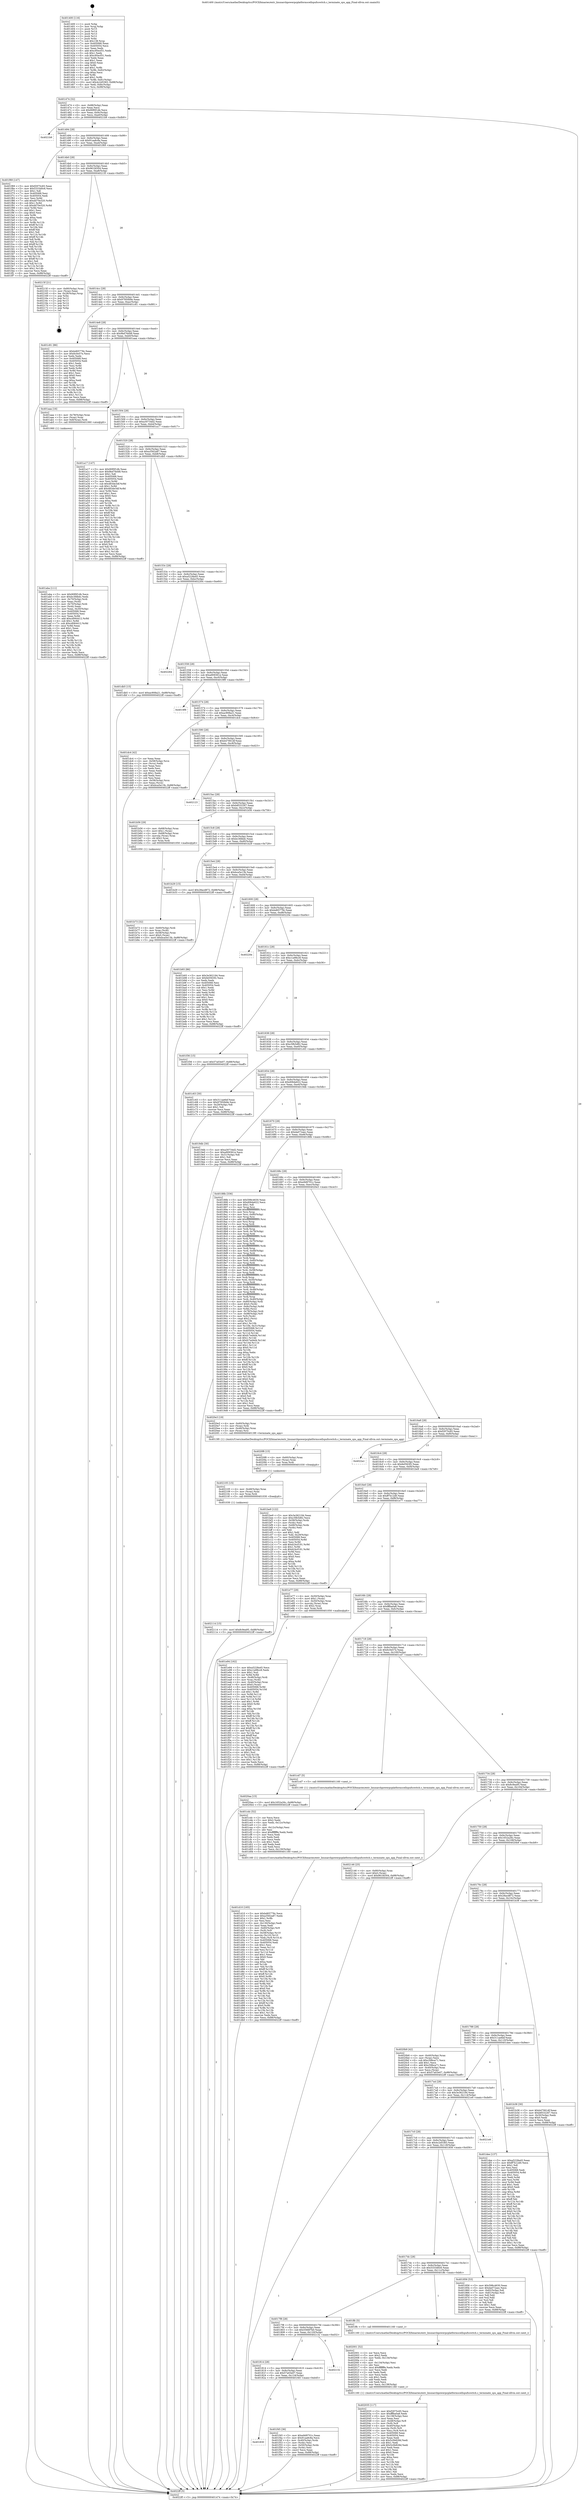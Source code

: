 digraph "0x401400" {
  label = "0x401400 (/mnt/c/Users/mathe/Desktop/tcc/POCII/binaries/extr_linuxarchpowerpcplatformscellspufsswitch.c_terminate_spu_app_Final-ollvm.out::main(0))"
  labelloc = "t"
  node[shape=record]

  Entry [label="",width=0.3,height=0.3,shape=circle,fillcolor=black,style=filled]
  "0x401474" [label="{
     0x401474 [32]\l
     | [instrs]\l
     &nbsp;&nbsp;0x401474 \<+6\>: mov -0x88(%rbp),%eax\l
     &nbsp;&nbsp;0x40147a \<+2\>: mov %eax,%ecx\l
     &nbsp;&nbsp;0x40147c \<+6\>: sub $0x90f0f1db,%ecx\l
     &nbsp;&nbsp;0x401482 \<+6\>: mov %eax,-0x9c(%rbp)\l
     &nbsp;&nbsp;0x401488 \<+6\>: mov %ecx,-0xa0(%rbp)\l
     &nbsp;&nbsp;0x40148e \<+6\>: je 00000000004021b9 \<main+0xdb9\>\l
  }"]
  "0x4021b9" [label="{
     0x4021b9\l
  }", style=dashed]
  "0x401494" [label="{
     0x401494 [28]\l
     | [instrs]\l
     &nbsp;&nbsp;0x401494 \<+5\>: jmp 0000000000401499 \<main+0x99\>\l
     &nbsp;&nbsp;0x401499 \<+6\>: mov -0x9c(%rbp),%eax\l
     &nbsp;&nbsp;0x40149f \<+5\>: sub $0x91aa8c8a,%eax\l
     &nbsp;&nbsp;0x4014a4 \<+6\>: mov %eax,-0xa4(%rbp)\l
     &nbsp;&nbsp;0x4014aa \<+6\>: je 0000000000401f69 \<main+0xb69\>\l
  }"]
  Exit [label="",width=0.3,height=0.3,shape=circle,fillcolor=black,style=filled,peripheries=2]
  "0x401f69" [label="{
     0x401f69 [147]\l
     | [instrs]\l
     &nbsp;&nbsp;0x401f69 \<+5\>: mov $0xf2975c65,%eax\l
     &nbsp;&nbsp;0x401f6e \<+5\>: mov $0x5333d0c6,%ecx\l
     &nbsp;&nbsp;0x401f73 \<+2\>: mov $0x1,%dl\l
     &nbsp;&nbsp;0x401f75 \<+7\>: mov 0x405068,%esi\l
     &nbsp;&nbsp;0x401f7c \<+7\>: mov 0x405054,%edi\l
     &nbsp;&nbsp;0x401f83 \<+3\>: mov %esi,%r8d\l
     &nbsp;&nbsp;0x401f86 \<+7\>: add $0xdd70e320,%r8d\l
     &nbsp;&nbsp;0x401f8d \<+4\>: sub $0x1,%r8d\l
     &nbsp;&nbsp;0x401f91 \<+7\>: sub $0xdd70e320,%r8d\l
     &nbsp;&nbsp;0x401f98 \<+4\>: imul %r8d,%esi\l
     &nbsp;&nbsp;0x401f9c \<+3\>: and $0x1,%esi\l
     &nbsp;&nbsp;0x401f9f \<+3\>: cmp $0x0,%esi\l
     &nbsp;&nbsp;0x401fa2 \<+4\>: sete %r9b\l
     &nbsp;&nbsp;0x401fa6 \<+3\>: cmp $0xa,%edi\l
     &nbsp;&nbsp;0x401fa9 \<+4\>: setl %r10b\l
     &nbsp;&nbsp;0x401fad \<+3\>: mov %r9b,%r11b\l
     &nbsp;&nbsp;0x401fb0 \<+4\>: xor $0xff,%r11b\l
     &nbsp;&nbsp;0x401fb4 \<+3\>: mov %r10b,%bl\l
     &nbsp;&nbsp;0x401fb7 \<+3\>: xor $0xff,%bl\l
     &nbsp;&nbsp;0x401fba \<+3\>: xor $0x1,%dl\l
     &nbsp;&nbsp;0x401fbd \<+3\>: mov %r11b,%r14b\l
     &nbsp;&nbsp;0x401fc0 \<+4\>: and $0xff,%r14b\l
     &nbsp;&nbsp;0x401fc4 \<+3\>: and %dl,%r9b\l
     &nbsp;&nbsp;0x401fc7 \<+3\>: mov %bl,%r15b\l
     &nbsp;&nbsp;0x401fca \<+4\>: and $0xff,%r15b\l
     &nbsp;&nbsp;0x401fce \<+3\>: and %dl,%r10b\l
     &nbsp;&nbsp;0x401fd1 \<+3\>: or %r9b,%r14b\l
     &nbsp;&nbsp;0x401fd4 \<+3\>: or %r10b,%r15b\l
     &nbsp;&nbsp;0x401fd7 \<+3\>: xor %r15b,%r14b\l
     &nbsp;&nbsp;0x401fda \<+3\>: or %bl,%r11b\l
     &nbsp;&nbsp;0x401fdd \<+4\>: xor $0xff,%r11b\l
     &nbsp;&nbsp;0x401fe1 \<+3\>: or $0x1,%dl\l
     &nbsp;&nbsp;0x401fe4 \<+3\>: and %dl,%r11b\l
     &nbsp;&nbsp;0x401fe7 \<+3\>: or %r11b,%r14b\l
     &nbsp;&nbsp;0x401fea \<+4\>: test $0x1,%r14b\l
     &nbsp;&nbsp;0x401fee \<+3\>: cmovne %ecx,%eax\l
     &nbsp;&nbsp;0x401ff1 \<+6\>: mov %eax,-0x88(%rbp)\l
     &nbsp;&nbsp;0x401ff7 \<+5\>: jmp 00000000004022ff \<main+0xeff\>\l
  }"]
  "0x4014b0" [label="{
     0x4014b0 [28]\l
     | [instrs]\l
     &nbsp;&nbsp;0x4014b0 \<+5\>: jmp 00000000004014b5 \<main+0xb5\>\l
     &nbsp;&nbsp;0x4014b5 \<+6\>: mov -0x9c(%rbp),%eax\l
     &nbsp;&nbsp;0x4014bb \<+5\>: sub $0x961fd304,%eax\l
     &nbsp;&nbsp;0x4014c0 \<+6\>: mov %eax,-0xa8(%rbp)\l
     &nbsp;&nbsp;0x4014c6 \<+6\>: je 000000000040215f \<main+0xd5f\>\l
  }"]
  "0x402114" [label="{
     0x402114 [15]\l
     | [instrs]\l
     &nbsp;&nbsp;0x402114 \<+10\>: movl $0x8c9ea95,-0x88(%rbp)\l
     &nbsp;&nbsp;0x40211e \<+5\>: jmp 00000000004022ff \<main+0xeff\>\l
  }"]
  "0x40215f" [label="{
     0x40215f [21]\l
     | [instrs]\l
     &nbsp;&nbsp;0x40215f \<+4\>: mov -0x80(%rbp),%rax\l
     &nbsp;&nbsp;0x402163 \<+2\>: mov (%rax),%eax\l
     &nbsp;&nbsp;0x402165 \<+4\>: lea -0x28(%rbp),%rsp\l
     &nbsp;&nbsp;0x402169 \<+1\>: pop %rbx\l
     &nbsp;&nbsp;0x40216a \<+2\>: pop %r12\l
     &nbsp;&nbsp;0x40216c \<+2\>: pop %r13\l
     &nbsp;&nbsp;0x40216e \<+2\>: pop %r14\l
     &nbsp;&nbsp;0x402170 \<+2\>: pop %r15\l
     &nbsp;&nbsp;0x402172 \<+1\>: pop %rbp\l
     &nbsp;&nbsp;0x402173 \<+1\>: ret\l
  }"]
  "0x4014cc" [label="{
     0x4014cc [28]\l
     | [instrs]\l
     &nbsp;&nbsp;0x4014cc \<+5\>: jmp 00000000004014d1 \<main+0xd1\>\l
     &nbsp;&nbsp;0x4014d1 \<+6\>: mov -0x9c(%rbp),%eax\l
     &nbsp;&nbsp;0x4014d7 \<+5\>: sub $0x97950b9e,%eax\l
     &nbsp;&nbsp;0x4014dc \<+6\>: mov %eax,-0xac(%rbp)\l
     &nbsp;&nbsp;0x4014e2 \<+6\>: je 0000000000401c81 \<main+0x881\>\l
  }"]
  "0x402105" [label="{
     0x402105 [15]\l
     | [instrs]\l
     &nbsp;&nbsp;0x402105 \<+4\>: mov -0x48(%rbp),%rax\l
     &nbsp;&nbsp;0x402109 \<+3\>: mov (%rax),%rax\l
     &nbsp;&nbsp;0x40210c \<+3\>: mov %rax,%rdi\l
     &nbsp;&nbsp;0x40210f \<+5\>: call 0000000000401030 \<free@plt\>\l
     | [calls]\l
     &nbsp;&nbsp;0x401030 \{1\} (unknown)\l
  }"]
  "0x401c81" [label="{
     0x401c81 [86]\l
     | [instrs]\l
     &nbsp;&nbsp;0x401c81 \<+5\>: mov $0xbd65778c,%eax\l
     &nbsp;&nbsp;0x401c86 \<+5\>: mov $0x6c0e57e,%ecx\l
     &nbsp;&nbsp;0x401c8b \<+2\>: xor %edx,%edx\l
     &nbsp;&nbsp;0x401c8d \<+7\>: mov 0x405068,%esi\l
     &nbsp;&nbsp;0x401c94 \<+7\>: mov 0x405054,%edi\l
     &nbsp;&nbsp;0x401c9b \<+3\>: sub $0x1,%edx\l
     &nbsp;&nbsp;0x401c9e \<+3\>: mov %esi,%r8d\l
     &nbsp;&nbsp;0x401ca1 \<+3\>: add %edx,%r8d\l
     &nbsp;&nbsp;0x401ca4 \<+4\>: imul %r8d,%esi\l
     &nbsp;&nbsp;0x401ca8 \<+3\>: and $0x1,%esi\l
     &nbsp;&nbsp;0x401cab \<+3\>: cmp $0x0,%esi\l
     &nbsp;&nbsp;0x401cae \<+4\>: sete %r9b\l
     &nbsp;&nbsp;0x401cb2 \<+3\>: cmp $0xa,%edi\l
     &nbsp;&nbsp;0x401cb5 \<+4\>: setl %r10b\l
     &nbsp;&nbsp;0x401cb9 \<+3\>: mov %r9b,%r11b\l
     &nbsp;&nbsp;0x401cbc \<+3\>: and %r10b,%r11b\l
     &nbsp;&nbsp;0x401cbf \<+3\>: xor %r10b,%r9b\l
     &nbsp;&nbsp;0x401cc2 \<+3\>: or %r9b,%r11b\l
     &nbsp;&nbsp;0x401cc5 \<+4\>: test $0x1,%r11b\l
     &nbsp;&nbsp;0x401cc9 \<+3\>: cmovne %ecx,%eax\l
     &nbsp;&nbsp;0x401ccc \<+6\>: mov %eax,-0x88(%rbp)\l
     &nbsp;&nbsp;0x401cd2 \<+5\>: jmp 00000000004022ff \<main+0xeff\>\l
  }"]
  "0x4014e8" [label="{
     0x4014e8 [28]\l
     | [instrs]\l
     &nbsp;&nbsp;0x4014e8 \<+5\>: jmp 00000000004014ed \<main+0xed\>\l
     &nbsp;&nbsp;0x4014ed \<+6\>: mov -0x9c(%rbp),%eax\l
     &nbsp;&nbsp;0x4014f3 \<+5\>: sub $0x9bd76d48,%eax\l
     &nbsp;&nbsp;0x4014f8 \<+6\>: mov %eax,-0xb0(%rbp)\l
     &nbsp;&nbsp;0x4014fe \<+6\>: je 0000000000401aaa \<main+0x6aa\>\l
  }"]
  "0x4020f6" [label="{
     0x4020f6 [15]\l
     | [instrs]\l
     &nbsp;&nbsp;0x4020f6 \<+4\>: mov -0x60(%rbp),%rax\l
     &nbsp;&nbsp;0x4020fa \<+3\>: mov (%rax),%rax\l
     &nbsp;&nbsp;0x4020fd \<+3\>: mov %rax,%rdi\l
     &nbsp;&nbsp;0x402100 \<+5\>: call 0000000000401030 \<free@plt\>\l
     | [calls]\l
     &nbsp;&nbsp;0x401030 \{1\} (unknown)\l
  }"]
  "0x401aaa" [label="{
     0x401aaa [16]\l
     | [instrs]\l
     &nbsp;&nbsp;0x401aaa \<+4\>: mov -0x78(%rbp),%rax\l
     &nbsp;&nbsp;0x401aae \<+3\>: mov (%rax),%rax\l
     &nbsp;&nbsp;0x401ab1 \<+4\>: mov 0x8(%rax),%rdi\l
     &nbsp;&nbsp;0x401ab5 \<+5\>: call 0000000000401060 \<atoi@plt\>\l
     | [calls]\l
     &nbsp;&nbsp;0x401060 \{1\} (unknown)\l
  }"]
  "0x401504" [label="{
     0x401504 [28]\l
     | [instrs]\l
     &nbsp;&nbsp;0x401504 \<+5\>: jmp 0000000000401509 \<main+0x109\>\l
     &nbsp;&nbsp;0x401509 \<+6\>: mov -0x9c(%rbp),%eax\l
     &nbsp;&nbsp;0x40150f \<+5\>: sub $0xa30734d2,%eax\l
     &nbsp;&nbsp;0x401514 \<+6\>: mov %eax,-0xb4(%rbp)\l
     &nbsp;&nbsp;0x40151a \<+6\>: je 0000000000401a17 \<main+0x617\>\l
  }"]
  "0x402035" [label="{
     0x402035 [117]\l
     | [instrs]\l
     &nbsp;&nbsp;0x402035 \<+5\>: mov $0xf2975c65,%ecx\l
     &nbsp;&nbsp;0x40203a \<+5\>: mov $0xfffba0a8,%edx\l
     &nbsp;&nbsp;0x40203f \<+6\>: mov -0x138(%rbp),%esi\l
     &nbsp;&nbsp;0x402045 \<+3\>: imul %eax,%esi\l
     &nbsp;&nbsp;0x402048 \<+4\>: mov -0x48(%rbp),%r8\l
     &nbsp;&nbsp;0x40204c \<+3\>: mov (%r8),%r8\l
     &nbsp;&nbsp;0x40204f \<+4\>: mov -0x40(%rbp),%r9\l
     &nbsp;&nbsp;0x402053 \<+3\>: movslq (%r9),%r9\l
     &nbsp;&nbsp;0x402056 \<+4\>: mov %esi,(%r8,%r9,4)\l
     &nbsp;&nbsp;0x40205a \<+7\>: mov 0x405068,%eax\l
     &nbsp;&nbsp;0x402061 \<+7\>: mov 0x405054,%esi\l
     &nbsp;&nbsp;0x402068 \<+2\>: mov %eax,%edi\l
     &nbsp;&nbsp;0x40206a \<+6\>: sub $0x5c0b828d,%edi\l
     &nbsp;&nbsp;0x402070 \<+3\>: sub $0x1,%edi\l
     &nbsp;&nbsp;0x402073 \<+6\>: add $0x5c0b828d,%edi\l
     &nbsp;&nbsp;0x402079 \<+3\>: imul %edi,%eax\l
     &nbsp;&nbsp;0x40207c \<+3\>: and $0x1,%eax\l
     &nbsp;&nbsp;0x40207f \<+3\>: cmp $0x0,%eax\l
     &nbsp;&nbsp;0x402082 \<+4\>: sete %r10b\l
     &nbsp;&nbsp;0x402086 \<+3\>: cmp $0xa,%esi\l
     &nbsp;&nbsp;0x402089 \<+4\>: setl %r11b\l
     &nbsp;&nbsp;0x40208d \<+3\>: mov %r10b,%bl\l
     &nbsp;&nbsp;0x402090 \<+3\>: and %r11b,%bl\l
     &nbsp;&nbsp;0x402093 \<+3\>: xor %r11b,%r10b\l
     &nbsp;&nbsp;0x402096 \<+3\>: or %r10b,%bl\l
     &nbsp;&nbsp;0x402099 \<+3\>: test $0x1,%bl\l
     &nbsp;&nbsp;0x40209c \<+3\>: cmovne %edx,%ecx\l
     &nbsp;&nbsp;0x40209f \<+6\>: mov %ecx,-0x88(%rbp)\l
     &nbsp;&nbsp;0x4020a5 \<+5\>: jmp 00000000004022ff \<main+0xeff\>\l
  }"]
  "0x401a17" [label="{
     0x401a17 [147]\l
     | [instrs]\l
     &nbsp;&nbsp;0x401a17 \<+5\>: mov $0x90f0f1db,%eax\l
     &nbsp;&nbsp;0x401a1c \<+5\>: mov $0x9bd76d48,%ecx\l
     &nbsp;&nbsp;0x401a21 \<+2\>: mov $0x1,%dl\l
     &nbsp;&nbsp;0x401a23 \<+7\>: mov 0x405068,%esi\l
     &nbsp;&nbsp;0x401a2a \<+7\>: mov 0x405054,%edi\l
     &nbsp;&nbsp;0x401a31 \<+3\>: mov %esi,%r8d\l
     &nbsp;&nbsp;0x401a34 \<+7\>: sub $0x483de3df,%r8d\l
     &nbsp;&nbsp;0x401a3b \<+4\>: sub $0x1,%r8d\l
     &nbsp;&nbsp;0x401a3f \<+7\>: add $0x483de3df,%r8d\l
     &nbsp;&nbsp;0x401a46 \<+4\>: imul %r8d,%esi\l
     &nbsp;&nbsp;0x401a4a \<+3\>: and $0x1,%esi\l
     &nbsp;&nbsp;0x401a4d \<+3\>: cmp $0x0,%esi\l
     &nbsp;&nbsp;0x401a50 \<+4\>: sete %r9b\l
     &nbsp;&nbsp;0x401a54 \<+3\>: cmp $0xa,%edi\l
     &nbsp;&nbsp;0x401a57 \<+4\>: setl %r10b\l
     &nbsp;&nbsp;0x401a5b \<+3\>: mov %r9b,%r11b\l
     &nbsp;&nbsp;0x401a5e \<+4\>: xor $0xff,%r11b\l
     &nbsp;&nbsp;0x401a62 \<+3\>: mov %r10b,%bl\l
     &nbsp;&nbsp;0x401a65 \<+3\>: xor $0xff,%bl\l
     &nbsp;&nbsp;0x401a68 \<+3\>: xor $0x0,%dl\l
     &nbsp;&nbsp;0x401a6b \<+3\>: mov %r11b,%r14b\l
     &nbsp;&nbsp;0x401a6e \<+4\>: and $0x0,%r14b\l
     &nbsp;&nbsp;0x401a72 \<+3\>: and %dl,%r9b\l
     &nbsp;&nbsp;0x401a75 \<+3\>: mov %bl,%r15b\l
     &nbsp;&nbsp;0x401a78 \<+4\>: and $0x0,%r15b\l
     &nbsp;&nbsp;0x401a7c \<+3\>: and %dl,%r10b\l
     &nbsp;&nbsp;0x401a7f \<+3\>: or %r9b,%r14b\l
     &nbsp;&nbsp;0x401a82 \<+3\>: or %r10b,%r15b\l
     &nbsp;&nbsp;0x401a85 \<+3\>: xor %r15b,%r14b\l
     &nbsp;&nbsp;0x401a88 \<+3\>: or %bl,%r11b\l
     &nbsp;&nbsp;0x401a8b \<+4\>: xor $0xff,%r11b\l
     &nbsp;&nbsp;0x401a8f \<+3\>: or $0x0,%dl\l
     &nbsp;&nbsp;0x401a92 \<+3\>: and %dl,%r11b\l
     &nbsp;&nbsp;0x401a95 \<+3\>: or %r11b,%r14b\l
     &nbsp;&nbsp;0x401a98 \<+4\>: test $0x1,%r14b\l
     &nbsp;&nbsp;0x401a9c \<+3\>: cmovne %ecx,%eax\l
     &nbsp;&nbsp;0x401a9f \<+6\>: mov %eax,-0x88(%rbp)\l
     &nbsp;&nbsp;0x401aa5 \<+5\>: jmp 00000000004022ff \<main+0xeff\>\l
  }"]
  "0x401520" [label="{
     0x401520 [28]\l
     | [instrs]\l
     &nbsp;&nbsp;0x401520 \<+5\>: jmp 0000000000401525 \<main+0x125\>\l
     &nbsp;&nbsp;0x401525 \<+6\>: mov -0x9c(%rbp),%eax\l
     &nbsp;&nbsp;0x40152b \<+5\>: sub $0xa3562a87,%eax\l
     &nbsp;&nbsp;0x401530 \<+6\>: mov %eax,-0xb8(%rbp)\l
     &nbsp;&nbsp;0x401536 \<+6\>: je 0000000000401db5 \<main+0x9b5\>\l
  }"]
  "0x402001" [label="{
     0x402001 [52]\l
     | [instrs]\l
     &nbsp;&nbsp;0x402001 \<+2\>: xor %ecx,%ecx\l
     &nbsp;&nbsp;0x402003 \<+5\>: mov $0x2,%edx\l
     &nbsp;&nbsp;0x402008 \<+6\>: mov %edx,-0x134(%rbp)\l
     &nbsp;&nbsp;0x40200e \<+1\>: cltd\l
     &nbsp;&nbsp;0x40200f \<+6\>: mov -0x134(%rbp),%esi\l
     &nbsp;&nbsp;0x402015 \<+2\>: idiv %esi\l
     &nbsp;&nbsp;0x402017 \<+6\>: imul $0xfffffffe,%edx,%edx\l
     &nbsp;&nbsp;0x40201d \<+2\>: mov %ecx,%edi\l
     &nbsp;&nbsp;0x40201f \<+2\>: sub %edx,%edi\l
     &nbsp;&nbsp;0x402021 \<+2\>: mov %ecx,%edx\l
     &nbsp;&nbsp;0x402023 \<+3\>: sub $0x1,%edx\l
     &nbsp;&nbsp;0x402026 \<+2\>: add %edx,%edi\l
     &nbsp;&nbsp;0x402028 \<+2\>: sub %edi,%ecx\l
     &nbsp;&nbsp;0x40202a \<+6\>: mov %ecx,-0x138(%rbp)\l
     &nbsp;&nbsp;0x402030 \<+5\>: call 0000000000401160 \<next_i\>\l
     | [calls]\l
     &nbsp;&nbsp;0x401160 \{1\} (/mnt/c/Users/mathe/Desktop/tcc/POCII/binaries/extr_linuxarchpowerpcplatformscellspufsswitch.c_terminate_spu_app_Final-ollvm.out::next_i)\l
  }"]
  "0x401db5" [label="{
     0x401db5 [15]\l
     | [instrs]\l
     &nbsp;&nbsp;0x401db5 \<+10\>: movl $0xac908a21,-0x88(%rbp)\l
     &nbsp;&nbsp;0x401dbf \<+5\>: jmp 00000000004022ff \<main+0xeff\>\l
  }"]
  "0x40153c" [label="{
     0x40153c [28]\l
     | [instrs]\l
     &nbsp;&nbsp;0x40153c \<+5\>: jmp 0000000000401541 \<main+0x141\>\l
     &nbsp;&nbsp;0x401541 \<+6\>: mov -0x9c(%rbp),%eax\l
     &nbsp;&nbsp;0x401547 \<+5\>: sub $0xa5228a45,%eax\l
     &nbsp;&nbsp;0x40154c \<+6\>: mov %eax,-0xbc(%rbp)\l
     &nbsp;&nbsp;0x401552 \<+6\>: je 0000000000402264 \<main+0xe64\>\l
  }"]
  "0x401830" [label="{
     0x401830\l
  }", style=dashed]
  "0x402264" [label="{
     0x402264\l
  }", style=dashed]
  "0x401558" [label="{
     0x401558 [28]\l
     | [instrs]\l
     &nbsp;&nbsp;0x401558 \<+5\>: jmp 000000000040155d \<main+0x15d\>\l
     &nbsp;&nbsp;0x40155d \<+6\>: mov -0x9c(%rbp),%eax\l
     &nbsp;&nbsp;0x401563 \<+5\>: sub $0xa909361e,%eax\l
     &nbsp;&nbsp;0x401568 \<+6\>: mov %eax,-0xc0(%rbp)\l
     &nbsp;&nbsp;0x40156e \<+6\>: je 00000000004019f9 \<main+0x5f9\>\l
  }"]
  "0x401f45" [label="{
     0x401f45 [36]\l
     | [instrs]\l
     &nbsp;&nbsp;0x401f45 \<+5\>: mov $0xe9d9701c,%eax\l
     &nbsp;&nbsp;0x401f4a \<+5\>: mov $0x91aa8c8a,%ecx\l
     &nbsp;&nbsp;0x401f4f \<+4\>: mov -0x40(%rbp),%rdx\l
     &nbsp;&nbsp;0x401f53 \<+2\>: mov (%rdx),%esi\l
     &nbsp;&nbsp;0x401f55 \<+4\>: mov -0x50(%rbp),%rdx\l
     &nbsp;&nbsp;0x401f59 \<+2\>: cmp (%rdx),%esi\l
     &nbsp;&nbsp;0x401f5b \<+3\>: cmovl %ecx,%eax\l
     &nbsp;&nbsp;0x401f5e \<+6\>: mov %eax,-0x88(%rbp)\l
     &nbsp;&nbsp;0x401f64 \<+5\>: jmp 00000000004022ff \<main+0xeff\>\l
  }"]
  "0x4019f9" [label="{
     0x4019f9\l
  }", style=dashed]
  "0x401574" [label="{
     0x401574 [28]\l
     | [instrs]\l
     &nbsp;&nbsp;0x401574 \<+5\>: jmp 0000000000401579 \<main+0x179\>\l
     &nbsp;&nbsp;0x401579 \<+6\>: mov -0x9c(%rbp),%eax\l
     &nbsp;&nbsp;0x40157f \<+5\>: sub $0xac908a21,%eax\l
     &nbsp;&nbsp;0x401584 \<+6\>: mov %eax,-0xc4(%rbp)\l
     &nbsp;&nbsp;0x40158a \<+6\>: je 0000000000401dc4 \<main+0x9c4\>\l
  }"]
  "0x401814" [label="{
     0x401814 [28]\l
     | [instrs]\l
     &nbsp;&nbsp;0x401814 \<+5\>: jmp 0000000000401819 \<main+0x419\>\l
     &nbsp;&nbsp;0x401819 \<+6\>: mov -0x9c(%rbp),%eax\l
     &nbsp;&nbsp;0x40181f \<+5\>: sub $0x57a03e07,%eax\l
     &nbsp;&nbsp;0x401824 \<+6\>: mov %eax,-0x124(%rbp)\l
     &nbsp;&nbsp;0x40182a \<+6\>: je 0000000000401f45 \<main+0xb45\>\l
  }"]
  "0x401dc4" [label="{
     0x401dc4 [42]\l
     | [instrs]\l
     &nbsp;&nbsp;0x401dc4 \<+2\>: xor %eax,%eax\l
     &nbsp;&nbsp;0x401dc6 \<+4\>: mov -0x58(%rbp),%rcx\l
     &nbsp;&nbsp;0x401dca \<+2\>: mov (%rcx),%edx\l
     &nbsp;&nbsp;0x401dcc \<+2\>: mov %eax,%esi\l
     &nbsp;&nbsp;0x401dce \<+2\>: sub %edx,%esi\l
     &nbsp;&nbsp;0x401dd0 \<+2\>: mov %eax,%edx\l
     &nbsp;&nbsp;0x401dd2 \<+3\>: sub $0x1,%edx\l
     &nbsp;&nbsp;0x401dd5 \<+2\>: add %edx,%esi\l
     &nbsp;&nbsp;0x401dd7 \<+2\>: sub %esi,%eax\l
     &nbsp;&nbsp;0x401dd9 \<+4\>: mov -0x58(%rbp),%rcx\l
     &nbsp;&nbsp;0x401ddd \<+2\>: mov %eax,(%rcx)\l
     &nbsp;&nbsp;0x401ddf \<+10\>: movl $0xbca5e13b,-0x88(%rbp)\l
     &nbsp;&nbsp;0x401de9 \<+5\>: jmp 00000000004022ff \<main+0xeff\>\l
  }"]
  "0x401590" [label="{
     0x401590 [28]\l
     | [instrs]\l
     &nbsp;&nbsp;0x401590 \<+5\>: jmp 0000000000401595 \<main+0x195\>\l
     &nbsp;&nbsp;0x401595 \<+6\>: mov -0x9c(%rbp),%eax\l
     &nbsp;&nbsp;0x40159b \<+5\>: sub $0xb47061df,%eax\l
     &nbsp;&nbsp;0x4015a0 \<+6\>: mov %eax,-0xc8(%rbp)\l
     &nbsp;&nbsp;0x4015a6 \<+6\>: je 0000000000402123 \<main+0xd23\>\l
  }"]
  "0x402132" [label="{
     0x402132\l
  }", style=dashed]
  "0x402123" [label="{
     0x402123\l
  }", style=dashed]
  "0x4015ac" [label="{
     0x4015ac [28]\l
     | [instrs]\l
     &nbsp;&nbsp;0x4015ac \<+5\>: jmp 00000000004015b1 \<main+0x1b1\>\l
     &nbsp;&nbsp;0x4015b1 \<+6\>: mov -0x9c(%rbp),%eax\l
     &nbsp;&nbsp;0x4015b7 \<+5\>: sub $0xb8532267,%eax\l
     &nbsp;&nbsp;0x4015bc \<+6\>: mov %eax,-0xcc(%rbp)\l
     &nbsp;&nbsp;0x4015c2 \<+6\>: je 0000000000401b56 \<main+0x756\>\l
  }"]
  "0x4017f8" [label="{
     0x4017f8 [28]\l
     | [instrs]\l
     &nbsp;&nbsp;0x4017f8 \<+5\>: jmp 00000000004017fd \<main+0x3fd\>\l
     &nbsp;&nbsp;0x4017fd \<+6\>: mov -0x9c(%rbp),%eax\l
     &nbsp;&nbsp;0x401803 \<+5\>: sub $0x5566f7b0,%eax\l
     &nbsp;&nbsp;0x401808 \<+6\>: mov %eax,-0x120(%rbp)\l
     &nbsp;&nbsp;0x40180e \<+6\>: je 0000000000402132 \<main+0xd32\>\l
  }"]
  "0x401b56" [label="{
     0x401b56 [29]\l
     | [instrs]\l
     &nbsp;&nbsp;0x401b56 \<+4\>: mov -0x68(%rbp),%rax\l
     &nbsp;&nbsp;0x401b5a \<+6\>: movl $0x1,(%rax)\l
     &nbsp;&nbsp;0x401b60 \<+4\>: mov -0x68(%rbp),%rax\l
     &nbsp;&nbsp;0x401b64 \<+3\>: movslq (%rax),%rax\l
     &nbsp;&nbsp;0x401b67 \<+4\>: shl $0x2,%rax\l
     &nbsp;&nbsp;0x401b6b \<+3\>: mov %rax,%rdi\l
     &nbsp;&nbsp;0x401b6e \<+5\>: call 0000000000401050 \<malloc@plt\>\l
     | [calls]\l
     &nbsp;&nbsp;0x401050 \{1\} (unknown)\l
  }"]
  "0x4015c8" [label="{
     0x4015c8 [28]\l
     | [instrs]\l
     &nbsp;&nbsp;0x4015c8 \<+5\>: jmp 00000000004015cd \<main+0x1cd\>\l
     &nbsp;&nbsp;0x4015cd \<+6\>: mov -0x9c(%rbp),%eax\l
     &nbsp;&nbsp;0x4015d3 \<+5\>: sub $0xbc3fdbdc,%eax\l
     &nbsp;&nbsp;0x4015d8 \<+6\>: mov %eax,-0xd0(%rbp)\l
     &nbsp;&nbsp;0x4015de \<+6\>: je 0000000000401b29 \<main+0x729\>\l
  }"]
  "0x401ffc" [label="{
     0x401ffc [5]\l
     | [instrs]\l
     &nbsp;&nbsp;0x401ffc \<+5\>: call 0000000000401160 \<next_i\>\l
     | [calls]\l
     &nbsp;&nbsp;0x401160 \{1\} (/mnt/c/Users/mathe/Desktop/tcc/POCII/binaries/extr_linuxarchpowerpcplatformscellspufsswitch.c_terminate_spu_app_Final-ollvm.out::next_i)\l
  }"]
  "0x401b29" [label="{
     0x401b29 [15]\l
     | [instrs]\l
     &nbsp;&nbsp;0x401b29 \<+10\>: movl $0x28acd872,-0x88(%rbp)\l
     &nbsp;&nbsp;0x401b33 \<+5\>: jmp 00000000004022ff \<main+0xeff\>\l
  }"]
  "0x4015e4" [label="{
     0x4015e4 [28]\l
     | [instrs]\l
     &nbsp;&nbsp;0x4015e4 \<+5\>: jmp 00000000004015e9 \<main+0x1e9\>\l
     &nbsp;&nbsp;0x4015e9 \<+6\>: mov -0x9c(%rbp),%eax\l
     &nbsp;&nbsp;0x4015ef \<+5\>: sub $0xbca5e13b,%eax\l
     &nbsp;&nbsp;0x4015f4 \<+6\>: mov %eax,-0xd4(%rbp)\l
     &nbsp;&nbsp;0x4015fa \<+6\>: je 0000000000401b93 \<main+0x793\>\l
  }"]
  "0x401e94" [label="{
     0x401e94 [162]\l
     | [instrs]\l
     &nbsp;&nbsp;0x401e94 \<+5\>: mov $0xa5228a45,%ecx\l
     &nbsp;&nbsp;0x401e99 \<+5\>: mov $0xc1a98cc8,%edx\l
     &nbsp;&nbsp;0x401e9e \<+3\>: mov $0x1,%sil\l
     &nbsp;&nbsp;0x401ea1 \<+3\>: xor %r8d,%r8d\l
     &nbsp;&nbsp;0x401ea4 \<+4\>: mov -0x48(%rbp),%rdi\l
     &nbsp;&nbsp;0x401ea8 \<+3\>: mov %rax,(%rdi)\l
     &nbsp;&nbsp;0x401eab \<+4\>: mov -0x40(%rbp),%rax\l
     &nbsp;&nbsp;0x401eaf \<+6\>: movl $0x0,(%rax)\l
     &nbsp;&nbsp;0x401eb5 \<+8\>: mov 0x405068,%r9d\l
     &nbsp;&nbsp;0x401ebd \<+8\>: mov 0x405054,%r10d\l
     &nbsp;&nbsp;0x401ec5 \<+4\>: sub $0x1,%r8d\l
     &nbsp;&nbsp;0x401ec9 \<+3\>: mov %r9d,%r11d\l
     &nbsp;&nbsp;0x401ecc \<+3\>: add %r8d,%r11d\l
     &nbsp;&nbsp;0x401ecf \<+4\>: imul %r11d,%r9d\l
     &nbsp;&nbsp;0x401ed3 \<+4\>: and $0x1,%r9d\l
     &nbsp;&nbsp;0x401ed7 \<+4\>: cmp $0x0,%r9d\l
     &nbsp;&nbsp;0x401edb \<+3\>: sete %bl\l
     &nbsp;&nbsp;0x401ede \<+4\>: cmp $0xa,%r10d\l
     &nbsp;&nbsp;0x401ee2 \<+4\>: setl %r14b\l
     &nbsp;&nbsp;0x401ee6 \<+3\>: mov %bl,%r15b\l
     &nbsp;&nbsp;0x401ee9 \<+4\>: xor $0xff,%r15b\l
     &nbsp;&nbsp;0x401eed \<+3\>: mov %r14b,%r12b\l
     &nbsp;&nbsp;0x401ef0 \<+4\>: xor $0xff,%r12b\l
     &nbsp;&nbsp;0x401ef4 \<+4\>: xor $0x1,%sil\l
     &nbsp;&nbsp;0x401ef8 \<+3\>: mov %r15b,%r13b\l
     &nbsp;&nbsp;0x401efb \<+4\>: and $0xff,%r13b\l
     &nbsp;&nbsp;0x401eff \<+3\>: and %sil,%bl\l
     &nbsp;&nbsp;0x401f02 \<+3\>: mov %r12b,%al\l
     &nbsp;&nbsp;0x401f05 \<+2\>: and $0xff,%al\l
     &nbsp;&nbsp;0x401f07 \<+3\>: and %sil,%r14b\l
     &nbsp;&nbsp;0x401f0a \<+3\>: or %bl,%r13b\l
     &nbsp;&nbsp;0x401f0d \<+3\>: or %r14b,%al\l
     &nbsp;&nbsp;0x401f10 \<+3\>: xor %al,%r13b\l
     &nbsp;&nbsp;0x401f13 \<+3\>: or %r12b,%r15b\l
     &nbsp;&nbsp;0x401f16 \<+4\>: xor $0xff,%r15b\l
     &nbsp;&nbsp;0x401f1a \<+4\>: or $0x1,%sil\l
     &nbsp;&nbsp;0x401f1e \<+3\>: and %sil,%r15b\l
     &nbsp;&nbsp;0x401f21 \<+3\>: or %r15b,%r13b\l
     &nbsp;&nbsp;0x401f24 \<+4\>: test $0x1,%r13b\l
     &nbsp;&nbsp;0x401f28 \<+3\>: cmovne %edx,%ecx\l
     &nbsp;&nbsp;0x401f2b \<+6\>: mov %ecx,-0x88(%rbp)\l
     &nbsp;&nbsp;0x401f31 \<+5\>: jmp 00000000004022ff \<main+0xeff\>\l
  }"]
  "0x401b93" [label="{
     0x401b93 [86]\l
     | [instrs]\l
     &nbsp;&nbsp;0x401b93 \<+5\>: mov $0x3e362194,%eax\l
     &nbsp;&nbsp;0x401b98 \<+5\>: mov $0xfe0563f2,%ecx\l
     &nbsp;&nbsp;0x401b9d \<+2\>: xor %edx,%edx\l
     &nbsp;&nbsp;0x401b9f \<+7\>: mov 0x405068,%esi\l
     &nbsp;&nbsp;0x401ba6 \<+7\>: mov 0x405054,%edi\l
     &nbsp;&nbsp;0x401bad \<+3\>: sub $0x1,%edx\l
     &nbsp;&nbsp;0x401bb0 \<+3\>: mov %esi,%r8d\l
     &nbsp;&nbsp;0x401bb3 \<+3\>: add %edx,%r8d\l
     &nbsp;&nbsp;0x401bb6 \<+4\>: imul %r8d,%esi\l
     &nbsp;&nbsp;0x401bba \<+3\>: and $0x1,%esi\l
     &nbsp;&nbsp;0x401bbd \<+3\>: cmp $0x0,%esi\l
     &nbsp;&nbsp;0x401bc0 \<+4\>: sete %r9b\l
     &nbsp;&nbsp;0x401bc4 \<+3\>: cmp $0xa,%edi\l
     &nbsp;&nbsp;0x401bc7 \<+4\>: setl %r10b\l
     &nbsp;&nbsp;0x401bcb \<+3\>: mov %r9b,%r11b\l
     &nbsp;&nbsp;0x401bce \<+3\>: and %r10b,%r11b\l
     &nbsp;&nbsp;0x401bd1 \<+3\>: xor %r10b,%r9b\l
     &nbsp;&nbsp;0x401bd4 \<+3\>: or %r9b,%r11b\l
     &nbsp;&nbsp;0x401bd7 \<+4\>: test $0x1,%r11b\l
     &nbsp;&nbsp;0x401bdb \<+3\>: cmovne %ecx,%eax\l
     &nbsp;&nbsp;0x401bde \<+6\>: mov %eax,-0x88(%rbp)\l
     &nbsp;&nbsp;0x401be4 \<+5\>: jmp 00000000004022ff \<main+0xeff\>\l
  }"]
  "0x401600" [label="{
     0x401600 [28]\l
     | [instrs]\l
     &nbsp;&nbsp;0x401600 \<+5\>: jmp 0000000000401605 \<main+0x205\>\l
     &nbsp;&nbsp;0x401605 \<+6\>: mov -0x9c(%rbp),%eax\l
     &nbsp;&nbsp;0x40160b \<+5\>: sub $0xbd65778c,%eax\l
     &nbsp;&nbsp;0x401610 \<+6\>: mov %eax,-0xd8(%rbp)\l
     &nbsp;&nbsp;0x401616 \<+6\>: je 000000000040220e \<main+0xe0e\>\l
  }"]
  "0x401d10" [label="{
     0x401d10 [165]\l
     | [instrs]\l
     &nbsp;&nbsp;0x401d10 \<+5\>: mov $0xbd65778c,%ecx\l
     &nbsp;&nbsp;0x401d15 \<+5\>: mov $0xa3562a87,%edx\l
     &nbsp;&nbsp;0x401d1a \<+3\>: mov $0x1,%r8b\l
     &nbsp;&nbsp;0x401d1d \<+2\>: xor %esi,%esi\l
     &nbsp;&nbsp;0x401d1f \<+6\>: mov -0x130(%rbp),%edi\l
     &nbsp;&nbsp;0x401d25 \<+3\>: imul %eax,%edi\l
     &nbsp;&nbsp;0x401d28 \<+4\>: mov -0x60(%rbp),%r9\l
     &nbsp;&nbsp;0x401d2c \<+3\>: mov (%r9),%r9\l
     &nbsp;&nbsp;0x401d2f \<+4\>: mov -0x58(%rbp),%r10\l
     &nbsp;&nbsp;0x401d33 \<+3\>: movslq (%r10),%r10\l
     &nbsp;&nbsp;0x401d36 \<+4\>: mov %edi,(%r9,%r10,4)\l
     &nbsp;&nbsp;0x401d3a \<+7\>: mov 0x405068,%eax\l
     &nbsp;&nbsp;0x401d41 \<+7\>: mov 0x405054,%edi\l
     &nbsp;&nbsp;0x401d48 \<+3\>: sub $0x1,%esi\l
     &nbsp;&nbsp;0x401d4b \<+3\>: mov %eax,%r11d\l
     &nbsp;&nbsp;0x401d4e \<+3\>: add %esi,%r11d\l
     &nbsp;&nbsp;0x401d51 \<+4\>: imul %r11d,%eax\l
     &nbsp;&nbsp;0x401d55 \<+3\>: and $0x1,%eax\l
     &nbsp;&nbsp;0x401d58 \<+3\>: cmp $0x0,%eax\l
     &nbsp;&nbsp;0x401d5b \<+3\>: sete %bl\l
     &nbsp;&nbsp;0x401d5e \<+3\>: cmp $0xa,%edi\l
     &nbsp;&nbsp;0x401d61 \<+4\>: setl %r14b\l
     &nbsp;&nbsp;0x401d65 \<+3\>: mov %bl,%r15b\l
     &nbsp;&nbsp;0x401d68 \<+4\>: xor $0xff,%r15b\l
     &nbsp;&nbsp;0x401d6c \<+3\>: mov %r14b,%r12b\l
     &nbsp;&nbsp;0x401d6f \<+4\>: xor $0xff,%r12b\l
     &nbsp;&nbsp;0x401d73 \<+4\>: xor $0x0,%r8b\l
     &nbsp;&nbsp;0x401d77 \<+3\>: mov %r15b,%r13b\l
     &nbsp;&nbsp;0x401d7a \<+4\>: and $0x0,%r13b\l
     &nbsp;&nbsp;0x401d7e \<+3\>: and %r8b,%bl\l
     &nbsp;&nbsp;0x401d81 \<+3\>: mov %r12b,%al\l
     &nbsp;&nbsp;0x401d84 \<+2\>: and $0x0,%al\l
     &nbsp;&nbsp;0x401d86 \<+3\>: and %r8b,%r14b\l
     &nbsp;&nbsp;0x401d89 \<+3\>: or %bl,%r13b\l
     &nbsp;&nbsp;0x401d8c \<+3\>: or %r14b,%al\l
     &nbsp;&nbsp;0x401d8f \<+3\>: xor %al,%r13b\l
     &nbsp;&nbsp;0x401d92 \<+3\>: or %r12b,%r15b\l
     &nbsp;&nbsp;0x401d95 \<+4\>: xor $0xff,%r15b\l
     &nbsp;&nbsp;0x401d99 \<+4\>: or $0x0,%r8b\l
     &nbsp;&nbsp;0x401d9d \<+3\>: and %r8b,%r15b\l
     &nbsp;&nbsp;0x401da0 \<+3\>: or %r15b,%r13b\l
     &nbsp;&nbsp;0x401da3 \<+4\>: test $0x1,%r13b\l
     &nbsp;&nbsp;0x401da7 \<+3\>: cmovne %edx,%ecx\l
     &nbsp;&nbsp;0x401daa \<+6\>: mov %ecx,-0x88(%rbp)\l
     &nbsp;&nbsp;0x401db0 \<+5\>: jmp 00000000004022ff \<main+0xeff\>\l
  }"]
  "0x40220e" [label="{
     0x40220e\l
  }", style=dashed]
  "0x40161c" [label="{
     0x40161c [28]\l
     | [instrs]\l
     &nbsp;&nbsp;0x40161c \<+5\>: jmp 0000000000401621 \<main+0x221\>\l
     &nbsp;&nbsp;0x401621 \<+6\>: mov -0x9c(%rbp),%eax\l
     &nbsp;&nbsp;0x401627 \<+5\>: sub $0xc1a98cc8,%eax\l
     &nbsp;&nbsp;0x40162c \<+6\>: mov %eax,-0xdc(%rbp)\l
     &nbsp;&nbsp;0x401632 \<+6\>: je 0000000000401f36 \<main+0xb36\>\l
  }"]
  "0x401cdc" [label="{
     0x401cdc [52]\l
     | [instrs]\l
     &nbsp;&nbsp;0x401cdc \<+2\>: xor %ecx,%ecx\l
     &nbsp;&nbsp;0x401cde \<+5\>: mov $0x2,%edx\l
     &nbsp;&nbsp;0x401ce3 \<+6\>: mov %edx,-0x12c(%rbp)\l
     &nbsp;&nbsp;0x401ce9 \<+1\>: cltd\l
     &nbsp;&nbsp;0x401cea \<+6\>: mov -0x12c(%rbp),%esi\l
     &nbsp;&nbsp;0x401cf0 \<+2\>: idiv %esi\l
     &nbsp;&nbsp;0x401cf2 \<+6\>: imul $0xfffffffe,%edx,%edx\l
     &nbsp;&nbsp;0x401cf8 \<+2\>: mov %ecx,%edi\l
     &nbsp;&nbsp;0x401cfa \<+2\>: sub %edx,%edi\l
     &nbsp;&nbsp;0x401cfc \<+2\>: mov %ecx,%edx\l
     &nbsp;&nbsp;0x401cfe \<+3\>: sub $0x1,%edx\l
     &nbsp;&nbsp;0x401d01 \<+2\>: add %edx,%edi\l
     &nbsp;&nbsp;0x401d03 \<+2\>: sub %edi,%ecx\l
     &nbsp;&nbsp;0x401d05 \<+6\>: mov %ecx,-0x130(%rbp)\l
     &nbsp;&nbsp;0x401d0b \<+5\>: call 0000000000401160 \<next_i\>\l
     | [calls]\l
     &nbsp;&nbsp;0x401160 \{1\} (/mnt/c/Users/mathe/Desktop/tcc/POCII/binaries/extr_linuxarchpowerpcplatformscellspufsswitch.c_terminate_spu_app_Final-ollvm.out::next_i)\l
  }"]
  "0x401f36" [label="{
     0x401f36 [15]\l
     | [instrs]\l
     &nbsp;&nbsp;0x401f36 \<+10\>: movl $0x57a03e07,-0x88(%rbp)\l
     &nbsp;&nbsp;0x401f40 \<+5\>: jmp 00000000004022ff \<main+0xeff\>\l
  }"]
  "0x401638" [label="{
     0x401638 [28]\l
     | [instrs]\l
     &nbsp;&nbsp;0x401638 \<+5\>: jmp 000000000040163d \<main+0x23d\>\l
     &nbsp;&nbsp;0x40163d \<+6\>: mov -0x9c(%rbp),%eax\l
     &nbsp;&nbsp;0x401643 \<+5\>: sub $0xc5fb5d82,%eax\l
     &nbsp;&nbsp;0x401648 \<+6\>: mov %eax,-0xe0(%rbp)\l
     &nbsp;&nbsp;0x40164e \<+6\>: je 0000000000401c63 \<main+0x863\>\l
  }"]
  "0x401b73" [label="{
     0x401b73 [32]\l
     | [instrs]\l
     &nbsp;&nbsp;0x401b73 \<+4\>: mov -0x60(%rbp),%rdi\l
     &nbsp;&nbsp;0x401b77 \<+3\>: mov %rax,(%rdi)\l
     &nbsp;&nbsp;0x401b7a \<+4\>: mov -0x58(%rbp),%rax\l
     &nbsp;&nbsp;0x401b7e \<+6\>: movl $0x0,(%rax)\l
     &nbsp;&nbsp;0x401b84 \<+10\>: movl $0xbca5e13b,-0x88(%rbp)\l
     &nbsp;&nbsp;0x401b8e \<+5\>: jmp 00000000004022ff \<main+0xeff\>\l
  }"]
  "0x401c63" [label="{
     0x401c63 [30]\l
     | [instrs]\l
     &nbsp;&nbsp;0x401c63 \<+5\>: mov $0x311ae6ef,%eax\l
     &nbsp;&nbsp;0x401c68 \<+5\>: mov $0x97950b9e,%ecx\l
     &nbsp;&nbsp;0x401c6d \<+3\>: mov -0x29(%rbp),%dl\l
     &nbsp;&nbsp;0x401c70 \<+3\>: test $0x1,%dl\l
     &nbsp;&nbsp;0x401c73 \<+3\>: cmovne %ecx,%eax\l
     &nbsp;&nbsp;0x401c76 \<+6\>: mov %eax,-0x88(%rbp)\l
     &nbsp;&nbsp;0x401c7c \<+5\>: jmp 00000000004022ff \<main+0xeff\>\l
  }"]
  "0x401654" [label="{
     0x401654 [28]\l
     | [instrs]\l
     &nbsp;&nbsp;0x401654 \<+5\>: jmp 0000000000401659 \<main+0x259\>\l
     &nbsp;&nbsp;0x401659 \<+6\>: mov -0x9c(%rbp),%eax\l
     &nbsp;&nbsp;0x40165f \<+5\>: sub $0xd06de622,%eax\l
     &nbsp;&nbsp;0x401664 \<+6\>: mov %eax,-0xe4(%rbp)\l
     &nbsp;&nbsp;0x40166a \<+6\>: je 00000000004019db \<main+0x5db\>\l
  }"]
  "0x401aba" [label="{
     0x401aba [111]\l
     | [instrs]\l
     &nbsp;&nbsp;0x401aba \<+5\>: mov $0x90f0f1db,%ecx\l
     &nbsp;&nbsp;0x401abf \<+5\>: mov $0xbc3fdbdc,%edx\l
     &nbsp;&nbsp;0x401ac4 \<+4\>: mov -0x70(%rbp),%rdi\l
     &nbsp;&nbsp;0x401ac8 \<+2\>: mov %eax,(%rdi)\l
     &nbsp;&nbsp;0x401aca \<+4\>: mov -0x70(%rbp),%rdi\l
     &nbsp;&nbsp;0x401ace \<+2\>: mov (%rdi),%eax\l
     &nbsp;&nbsp;0x401ad0 \<+3\>: mov %eax,-0x30(%rbp)\l
     &nbsp;&nbsp;0x401ad3 \<+7\>: mov 0x405068,%eax\l
     &nbsp;&nbsp;0x401ada \<+7\>: mov 0x405054,%esi\l
     &nbsp;&nbsp;0x401ae1 \<+3\>: mov %eax,%r8d\l
     &nbsp;&nbsp;0x401ae4 \<+7\>: add $0xcd064412,%r8d\l
     &nbsp;&nbsp;0x401aeb \<+4\>: sub $0x1,%r8d\l
     &nbsp;&nbsp;0x401aef \<+7\>: sub $0xcd064412,%r8d\l
     &nbsp;&nbsp;0x401af6 \<+4\>: imul %r8d,%eax\l
     &nbsp;&nbsp;0x401afa \<+3\>: and $0x1,%eax\l
     &nbsp;&nbsp;0x401afd \<+3\>: cmp $0x0,%eax\l
     &nbsp;&nbsp;0x401b00 \<+4\>: sete %r9b\l
     &nbsp;&nbsp;0x401b04 \<+3\>: cmp $0xa,%esi\l
     &nbsp;&nbsp;0x401b07 \<+4\>: setl %r10b\l
     &nbsp;&nbsp;0x401b0b \<+3\>: mov %r9b,%r11b\l
     &nbsp;&nbsp;0x401b0e \<+3\>: and %r10b,%r11b\l
     &nbsp;&nbsp;0x401b11 \<+3\>: xor %r10b,%r9b\l
     &nbsp;&nbsp;0x401b14 \<+3\>: or %r9b,%r11b\l
     &nbsp;&nbsp;0x401b17 \<+4\>: test $0x1,%r11b\l
     &nbsp;&nbsp;0x401b1b \<+3\>: cmovne %edx,%ecx\l
     &nbsp;&nbsp;0x401b1e \<+6\>: mov %ecx,-0x88(%rbp)\l
     &nbsp;&nbsp;0x401b24 \<+5\>: jmp 00000000004022ff \<main+0xeff\>\l
  }"]
  "0x4019db" [label="{
     0x4019db [30]\l
     | [instrs]\l
     &nbsp;&nbsp;0x4019db \<+5\>: mov $0xa30734d2,%eax\l
     &nbsp;&nbsp;0x4019e0 \<+5\>: mov $0xa909361e,%ecx\l
     &nbsp;&nbsp;0x4019e5 \<+3\>: mov -0x31(%rbp),%dl\l
     &nbsp;&nbsp;0x4019e8 \<+3\>: test $0x1,%dl\l
     &nbsp;&nbsp;0x4019eb \<+3\>: cmovne %ecx,%eax\l
     &nbsp;&nbsp;0x4019ee \<+6\>: mov %eax,-0x88(%rbp)\l
     &nbsp;&nbsp;0x4019f4 \<+5\>: jmp 00000000004022ff \<main+0xeff\>\l
  }"]
  "0x401670" [label="{
     0x401670 [28]\l
     | [instrs]\l
     &nbsp;&nbsp;0x401670 \<+5\>: jmp 0000000000401675 \<main+0x275\>\l
     &nbsp;&nbsp;0x401675 \<+6\>: mov -0x9c(%rbp),%eax\l
     &nbsp;&nbsp;0x40167b \<+5\>: sub $0xda072aec,%eax\l
     &nbsp;&nbsp;0x401680 \<+6\>: mov %eax,-0xe8(%rbp)\l
     &nbsp;&nbsp;0x401686 \<+6\>: je 000000000040188b \<main+0x48b\>\l
  }"]
  "0x401400" [label="{
     0x401400 [116]\l
     | [instrs]\l
     &nbsp;&nbsp;0x401400 \<+1\>: push %rbp\l
     &nbsp;&nbsp;0x401401 \<+3\>: mov %rsp,%rbp\l
     &nbsp;&nbsp;0x401404 \<+2\>: push %r15\l
     &nbsp;&nbsp;0x401406 \<+2\>: push %r14\l
     &nbsp;&nbsp;0x401408 \<+2\>: push %r13\l
     &nbsp;&nbsp;0x40140a \<+2\>: push %r12\l
     &nbsp;&nbsp;0x40140c \<+1\>: push %rbx\l
     &nbsp;&nbsp;0x40140d \<+7\>: sub $0x138,%rsp\l
     &nbsp;&nbsp;0x401414 \<+7\>: mov 0x405068,%eax\l
     &nbsp;&nbsp;0x40141b \<+7\>: mov 0x405054,%ecx\l
     &nbsp;&nbsp;0x401422 \<+2\>: mov %eax,%edx\l
     &nbsp;&nbsp;0x401424 \<+6\>: add $0xc95ecf31,%edx\l
     &nbsp;&nbsp;0x40142a \<+3\>: sub $0x1,%edx\l
     &nbsp;&nbsp;0x40142d \<+6\>: sub $0xc95ecf31,%edx\l
     &nbsp;&nbsp;0x401433 \<+3\>: imul %edx,%eax\l
     &nbsp;&nbsp;0x401436 \<+3\>: and $0x1,%eax\l
     &nbsp;&nbsp;0x401439 \<+3\>: cmp $0x0,%eax\l
     &nbsp;&nbsp;0x40143c \<+4\>: sete %r8b\l
     &nbsp;&nbsp;0x401440 \<+4\>: and $0x1,%r8b\l
     &nbsp;&nbsp;0x401444 \<+7\>: mov %r8b,-0x82(%rbp)\l
     &nbsp;&nbsp;0x40144b \<+3\>: cmp $0xa,%ecx\l
     &nbsp;&nbsp;0x40144e \<+4\>: setl %r8b\l
     &nbsp;&nbsp;0x401452 \<+4\>: and $0x1,%r8b\l
     &nbsp;&nbsp;0x401456 \<+7\>: mov %r8b,-0x81(%rbp)\l
     &nbsp;&nbsp;0x40145d \<+10\>: movl $0x4c2d5383,-0x88(%rbp)\l
     &nbsp;&nbsp;0x401467 \<+6\>: mov %edi,-0x8c(%rbp)\l
     &nbsp;&nbsp;0x40146d \<+7\>: mov %rsi,-0x98(%rbp)\l
  }"]
  "0x40188b" [label="{
     0x40188b [336]\l
     | [instrs]\l
     &nbsp;&nbsp;0x40188b \<+5\>: mov $0x598c4630,%eax\l
     &nbsp;&nbsp;0x401890 \<+5\>: mov $0xd06de622,%ecx\l
     &nbsp;&nbsp;0x401895 \<+2\>: mov $0x1,%dl\l
     &nbsp;&nbsp;0x401897 \<+3\>: mov %rsp,%rsi\l
     &nbsp;&nbsp;0x40189a \<+4\>: add $0xfffffffffffffff0,%rsi\l
     &nbsp;&nbsp;0x40189e \<+3\>: mov %rsi,%rsp\l
     &nbsp;&nbsp;0x4018a1 \<+4\>: mov %rsi,-0x80(%rbp)\l
     &nbsp;&nbsp;0x4018a5 \<+3\>: mov %rsp,%rsi\l
     &nbsp;&nbsp;0x4018a8 \<+4\>: add $0xfffffffffffffff0,%rsi\l
     &nbsp;&nbsp;0x4018ac \<+3\>: mov %rsi,%rsp\l
     &nbsp;&nbsp;0x4018af \<+3\>: mov %rsp,%rdi\l
     &nbsp;&nbsp;0x4018b2 \<+4\>: add $0xfffffffffffffff0,%rdi\l
     &nbsp;&nbsp;0x4018b6 \<+3\>: mov %rdi,%rsp\l
     &nbsp;&nbsp;0x4018b9 \<+4\>: mov %rdi,-0x78(%rbp)\l
     &nbsp;&nbsp;0x4018bd \<+3\>: mov %rsp,%rdi\l
     &nbsp;&nbsp;0x4018c0 \<+4\>: add $0xfffffffffffffff0,%rdi\l
     &nbsp;&nbsp;0x4018c4 \<+3\>: mov %rdi,%rsp\l
     &nbsp;&nbsp;0x4018c7 \<+4\>: mov %rdi,-0x70(%rbp)\l
     &nbsp;&nbsp;0x4018cb \<+3\>: mov %rsp,%rdi\l
     &nbsp;&nbsp;0x4018ce \<+4\>: add $0xfffffffffffffff0,%rdi\l
     &nbsp;&nbsp;0x4018d2 \<+3\>: mov %rdi,%rsp\l
     &nbsp;&nbsp;0x4018d5 \<+4\>: mov %rdi,-0x68(%rbp)\l
     &nbsp;&nbsp;0x4018d9 \<+3\>: mov %rsp,%rdi\l
     &nbsp;&nbsp;0x4018dc \<+4\>: add $0xfffffffffffffff0,%rdi\l
     &nbsp;&nbsp;0x4018e0 \<+3\>: mov %rdi,%rsp\l
     &nbsp;&nbsp;0x4018e3 \<+4\>: mov %rdi,-0x60(%rbp)\l
     &nbsp;&nbsp;0x4018e7 \<+3\>: mov %rsp,%rdi\l
     &nbsp;&nbsp;0x4018ea \<+4\>: add $0xfffffffffffffff0,%rdi\l
     &nbsp;&nbsp;0x4018ee \<+3\>: mov %rdi,%rsp\l
     &nbsp;&nbsp;0x4018f1 \<+4\>: mov %rdi,-0x58(%rbp)\l
     &nbsp;&nbsp;0x4018f5 \<+3\>: mov %rsp,%rdi\l
     &nbsp;&nbsp;0x4018f8 \<+4\>: add $0xfffffffffffffff0,%rdi\l
     &nbsp;&nbsp;0x4018fc \<+3\>: mov %rdi,%rsp\l
     &nbsp;&nbsp;0x4018ff \<+4\>: mov %rdi,-0x50(%rbp)\l
     &nbsp;&nbsp;0x401903 \<+3\>: mov %rsp,%rdi\l
     &nbsp;&nbsp;0x401906 \<+4\>: add $0xfffffffffffffff0,%rdi\l
     &nbsp;&nbsp;0x40190a \<+3\>: mov %rdi,%rsp\l
     &nbsp;&nbsp;0x40190d \<+4\>: mov %rdi,-0x48(%rbp)\l
     &nbsp;&nbsp;0x401911 \<+3\>: mov %rsp,%rdi\l
     &nbsp;&nbsp;0x401914 \<+4\>: add $0xfffffffffffffff0,%rdi\l
     &nbsp;&nbsp;0x401918 \<+3\>: mov %rdi,%rsp\l
     &nbsp;&nbsp;0x40191b \<+4\>: mov %rdi,-0x40(%rbp)\l
     &nbsp;&nbsp;0x40191f \<+4\>: mov -0x80(%rbp),%rdi\l
     &nbsp;&nbsp;0x401923 \<+6\>: movl $0x0,(%rdi)\l
     &nbsp;&nbsp;0x401929 \<+7\>: mov -0x8c(%rbp),%r8d\l
     &nbsp;&nbsp;0x401930 \<+3\>: mov %r8d,(%rsi)\l
     &nbsp;&nbsp;0x401933 \<+4\>: mov -0x78(%rbp),%rdi\l
     &nbsp;&nbsp;0x401937 \<+7\>: mov -0x98(%rbp),%r9\l
     &nbsp;&nbsp;0x40193e \<+3\>: mov %r9,(%rdi)\l
     &nbsp;&nbsp;0x401941 \<+3\>: cmpl $0x2,(%rsi)\l
     &nbsp;&nbsp;0x401944 \<+4\>: setne %r10b\l
     &nbsp;&nbsp;0x401948 \<+4\>: and $0x1,%r10b\l
     &nbsp;&nbsp;0x40194c \<+4\>: mov %r10b,-0x31(%rbp)\l
     &nbsp;&nbsp;0x401950 \<+8\>: mov 0x405068,%r11d\l
     &nbsp;&nbsp;0x401958 \<+7\>: mov 0x405054,%ebx\l
     &nbsp;&nbsp;0x40195f \<+3\>: mov %r11d,%r14d\l
     &nbsp;&nbsp;0x401962 \<+7\>: add $0xfc7ed4d4,%r14d\l
     &nbsp;&nbsp;0x401969 \<+4\>: sub $0x1,%r14d\l
     &nbsp;&nbsp;0x40196d \<+7\>: sub $0xfc7ed4d4,%r14d\l
     &nbsp;&nbsp;0x401974 \<+4\>: imul %r14d,%r11d\l
     &nbsp;&nbsp;0x401978 \<+4\>: and $0x1,%r11d\l
     &nbsp;&nbsp;0x40197c \<+4\>: cmp $0x0,%r11d\l
     &nbsp;&nbsp;0x401980 \<+4\>: sete %r10b\l
     &nbsp;&nbsp;0x401984 \<+3\>: cmp $0xa,%ebx\l
     &nbsp;&nbsp;0x401987 \<+4\>: setl %r15b\l
     &nbsp;&nbsp;0x40198b \<+3\>: mov %r10b,%r12b\l
     &nbsp;&nbsp;0x40198e \<+4\>: xor $0xff,%r12b\l
     &nbsp;&nbsp;0x401992 \<+3\>: mov %r15b,%r13b\l
     &nbsp;&nbsp;0x401995 \<+4\>: xor $0xff,%r13b\l
     &nbsp;&nbsp;0x401999 \<+3\>: xor $0x0,%dl\l
     &nbsp;&nbsp;0x40199c \<+3\>: mov %r12b,%sil\l
     &nbsp;&nbsp;0x40199f \<+4\>: and $0x0,%sil\l
     &nbsp;&nbsp;0x4019a3 \<+3\>: and %dl,%r10b\l
     &nbsp;&nbsp;0x4019a6 \<+3\>: mov %r13b,%dil\l
     &nbsp;&nbsp;0x4019a9 \<+4\>: and $0x0,%dil\l
     &nbsp;&nbsp;0x4019ad \<+3\>: and %dl,%r15b\l
     &nbsp;&nbsp;0x4019b0 \<+3\>: or %r10b,%sil\l
     &nbsp;&nbsp;0x4019b3 \<+3\>: or %r15b,%dil\l
     &nbsp;&nbsp;0x4019b6 \<+3\>: xor %dil,%sil\l
     &nbsp;&nbsp;0x4019b9 \<+3\>: or %r13b,%r12b\l
     &nbsp;&nbsp;0x4019bc \<+4\>: xor $0xff,%r12b\l
     &nbsp;&nbsp;0x4019c0 \<+3\>: or $0x0,%dl\l
     &nbsp;&nbsp;0x4019c3 \<+3\>: and %dl,%r12b\l
     &nbsp;&nbsp;0x4019c6 \<+3\>: or %r12b,%sil\l
     &nbsp;&nbsp;0x4019c9 \<+4\>: test $0x1,%sil\l
     &nbsp;&nbsp;0x4019cd \<+3\>: cmovne %ecx,%eax\l
     &nbsp;&nbsp;0x4019d0 \<+6\>: mov %eax,-0x88(%rbp)\l
     &nbsp;&nbsp;0x4019d6 \<+5\>: jmp 00000000004022ff \<main+0xeff\>\l
  }"]
  "0x40168c" [label="{
     0x40168c [28]\l
     | [instrs]\l
     &nbsp;&nbsp;0x40168c \<+5\>: jmp 0000000000401691 \<main+0x291\>\l
     &nbsp;&nbsp;0x401691 \<+6\>: mov -0x9c(%rbp),%eax\l
     &nbsp;&nbsp;0x401697 \<+5\>: sub $0xe9d9701c,%eax\l
     &nbsp;&nbsp;0x40169c \<+6\>: mov %eax,-0xec(%rbp)\l
     &nbsp;&nbsp;0x4016a2 \<+6\>: je 00000000004020e3 \<main+0xce3\>\l
  }"]
  "0x4022ff" [label="{
     0x4022ff [5]\l
     | [instrs]\l
     &nbsp;&nbsp;0x4022ff \<+5\>: jmp 0000000000401474 \<main+0x74\>\l
  }"]
  "0x4020e3" [label="{
     0x4020e3 [19]\l
     | [instrs]\l
     &nbsp;&nbsp;0x4020e3 \<+4\>: mov -0x60(%rbp),%rax\l
     &nbsp;&nbsp;0x4020e7 \<+3\>: mov (%rax),%rdi\l
     &nbsp;&nbsp;0x4020ea \<+4\>: mov -0x48(%rbp),%rax\l
     &nbsp;&nbsp;0x4020ee \<+3\>: mov (%rax),%rsi\l
     &nbsp;&nbsp;0x4020f1 \<+5\>: call 00000000004013f0 \<terminate_spu_app\>\l
     | [calls]\l
     &nbsp;&nbsp;0x4013f0 \{1\} (/mnt/c/Users/mathe/Desktop/tcc/POCII/binaries/extr_linuxarchpowerpcplatformscellspufsswitch.c_terminate_spu_app_Final-ollvm.out::terminate_spu_app)\l
  }"]
  "0x4016a8" [label="{
     0x4016a8 [28]\l
     | [instrs]\l
     &nbsp;&nbsp;0x4016a8 \<+5\>: jmp 00000000004016ad \<main+0x2ad\>\l
     &nbsp;&nbsp;0x4016ad \<+6\>: mov -0x9c(%rbp),%eax\l
     &nbsp;&nbsp;0x4016b3 \<+5\>: sub $0xf2975c65,%eax\l
     &nbsp;&nbsp;0x4016b8 \<+6\>: mov %eax,-0xf0(%rbp)\l
     &nbsp;&nbsp;0x4016be \<+6\>: je 00000000004022a1 \<main+0xea1\>\l
  }"]
  "0x4017dc" [label="{
     0x4017dc [28]\l
     | [instrs]\l
     &nbsp;&nbsp;0x4017dc \<+5\>: jmp 00000000004017e1 \<main+0x3e1\>\l
     &nbsp;&nbsp;0x4017e1 \<+6\>: mov -0x9c(%rbp),%eax\l
     &nbsp;&nbsp;0x4017e7 \<+5\>: sub $0x5333d0c6,%eax\l
     &nbsp;&nbsp;0x4017ec \<+6\>: mov %eax,-0x11c(%rbp)\l
     &nbsp;&nbsp;0x4017f2 \<+6\>: je 0000000000401ffc \<main+0xbfc\>\l
  }"]
  "0x4022a1" [label="{
     0x4022a1\l
  }", style=dashed]
  "0x4016c4" [label="{
     0x4016c4 [28]\l
     | [instrs]\l
     &nbsp;&nbsp;0x4016c4 \<+5\>: jmp 00000000004016c9 \<main+0x2c9\>\l
     &nbsp;&nbsp;0x4016c9 \<+6\>: mov -0x9c(%rbp),%eax\l
     &nbsp;&nbsp;0x4016cf \<+5\>: sub $0xfe0563f2,%eax\l
     &nbsp;&nbsp;0x4016d4 \<+6\>: mov %eax,-0xf4(%rbp)\l
     &nbsp;&nbsp;0x4016da \<+6\>: je 0000000000401be9 \<main+0x7e9\>\l
  }"]
  "0x401856" [label="{
     0x401856 [53]\l
     | [instrs]\l
     &nbsp;&nbsp;0x401856 \<+5\>: mov $0x598c4630,%eax\l
     &nbsp;&nbsp;0x40185b \<+5\>: mov $0xda072aec,%ecx\l
     &nbsp;&nbsp;0x401860 \<+6\>: mov -0x82(%rbp),%dl\l
     &nbsp;&nbsp;0x401866 \<+7\>: mov -0x81(%rbp),%sil\l
     &nbsp;&nbsp;0x40186d \<+3\>: mov %dl,%dil\l
     &nbsp;&nbsp;0x401870 \<+3\>: and %sil,%dil\l
     &nbsp;&nbsp;0x401873 \<+3\>: xor %sil,%dl\l
     &nbsp;&nbsp;0x401876 \<+3\>: or %dl,%dil\l
     &nbsp;&nbsp;0x401879 \<+4\>: test $0x1,%dil\l
     &nbsp;&nbsp;0x40187d \<+3\>: cmovne %ecx,%eax\l
     &nbsp;&nbsp;0x401880 \<+6\>: mov %eax,-0x88(%rbp)\l
     &nbsp;&nbsp;0x401886 \<+5\>: jmp 00000000004022ff \<main+0xeff\>\l
  }"]
  "0x401be9" [label="{
     0x401be9 [122]\l
     | [instrs]\l
     &nbsp;&nbsp;0x401be9 \<+5\>: mov $0x3e362194,%eax\l
     &nbsp;&nbsp;0x401bee \<+5\>: mov $0xc5fb5d82,%ecx\l
     &nbsp;&nbsp;0x401bf3 \<+4\>: mov -0x58(%rbp),%rdx\l
     &nbsp;&nbsp;0x401bf7 \<+2\>: mov (%rdx),%esi\l
     &nbsp;&nbsp;0x401bf9 \<+4\>: mov -0x68(%rbp),%rdx\l
     &nbsp;&nbsp;0x401bfd \<+2\>: cmp (%rdx),%esi\l
     &nbsp;&nbsp;0x401bff \<+4\>: setl %dil\l
     &nbsp;&nbsp;0x401c03 \<+4\>: and $0x1,%dil\l
     &nbsp;&nbsp;0x401c07 \<+4\>: mov %dil,-0x29(%rbp)\l
     &nbsp;&nbsp;0x401c0b \<+7\>: mov 0x405068,%esi\l
     &nbsp;&nbsp;0x401c12 \<+8\>: mov 0x405054,%r8d\l
     &nbsp;&nbsp;0x401c1a \<+3\>: mov %esi,%r9d\l
     &nbsp;&nbsp;0x401c1d \<+7\>: add $0xb24cf191,%r9d\l
     &nbsp;&nbsp;0x401c24 \<+4\>: sub $0x1,%r9d\l
     &nbsp;&nbsp;0x401c28 \<+7\>: sub $0xb24cf191,%r9d\l
     &nbsp;&nbsp;0x401c2f \<+4\>: imul %r9d,%esi\l
     &nbsp;&nbsp;0x401c33 \<+3\>: and $0x1,%esi\l
     &nbsp;&nbsp;0x401c36 \<+3\>: cmp $0x0,%esi\l
     &nbsp;&nbsp;0x401c39 \<+4\>: sete %dil\l
     &nbsp;&nbsp;0x401c3d \<+4\>: cmp $0xa,%r8d\l
     &nbsp;&nbsp;0x401c41 \<+4\>: setl %r10b\l
     &nbsp;&nbsp;0x401c45 \<+3\>: mov %dil,%r11b\l
     &nbsp;&nbsp;0x401c48 \<+3\>: and %r10b,%r11b\l
     &nbsp;&nbsp;0x401c4b \<+3\>: xor %r10b,%dil\l
     &nbsp;&nbsp;0x401c4e \<+3\>: or %dil,%r11b\l
     &nbsp;&nbsp;0x401c51 \<+4\>: test $0x1,%r11b\l
     &nbsp;&nbsp;0x401c55 \<+3\>: cmovne %ecx,%eax\l
     &nbsp;&nbsp;0x401c58 \<+6\>: mov %eax,-0x88(%rbp)\l
     &nbsp;&nbsp;0x401c5e \<+5\>: jmp 00000000004022ff \<main+0xeff\>\l
  }"]
  "0x4016e0" [label="{
     0x4016e0 [28]\l
     | [instrs]\l
     &nbsp;&nbsp;0x4016e0 \<+5\>: jmp 00000000004016e5 \<main+0x2e5\>\l
     &nbsp;&nbsp;0x4016e5 \<+6\>: mov -0x9c(%rbp),%eax\l
     &nbsp;&nbsp;0x4016eb \<+5\>: sub $0xff7b12d0,%eax\l
     &nbsp;&nbsp;0x4016f0 \<+6\>: mov %eax,-0xf8(%rbp)\l
     &nbsp;&nbsp;0x4016f6 \<+6\>: je 0000000000401e77 \<main+0xa77\>\l
  }"]
  "0x4017c0" [label="{
     0x4017c0 [28]\l
     | [instrs]\l
     &nbsp;&nbsp;0x4017c0 \<+5\>: jmp 00000000004017c5 \<main+0x3c5\>\l
     &nbsp;&nbsp;0x4017c5 \<+6\>: mov -0x9c(%rbp),%eax\l
     &nbsp;&nbsp;0x4017cb \<+5\>: sub $0x4c2d5383,%eax\l
     &nbsp;&nbsp;0x4017d0 \<+6\>: mov %eax,-0x118(%rbp)\l
     &nbsp;&nbsp;0x4017d6 \<+6\>: je 0000000000401856 \<main+0x456\>\l
  }"]
  "0x401e77" [label="{
     0x401e77 [29]\l
     | [instrs]\l
     &nbsp;&nbsp;0x401e77 \<+4\>: mov -0x50(%rbp),%rax\l
     &nbsp;&nbsp;0x401e7b \<+6\>: movl $0x1,(%rax)\l
     &nbsp;&nbsp;0x401e81 \<+4\>: mov -0x50(%rbp),%rax\l
     &nbsp;&nbsp;0x401e85 \<+3\>: movslq (%rax),%rax\l
     &nbsp;&nbsp;0x401e88 \<+4\>: shl $0x2,%rax\l
     &nbsp;&nbsp;0x401e8c \<+3\>: mov %rax,%rdi\l
     &nbsp;&nbsp;0x401e8f \<+5\>: call 0000000000401050 \<malloc@plt\>\l
     | [calls]\l
     &nbsp;&nbsp;0x401050 \{1\} (unknown)\l
  }"]
  "0x4016fc" [label="{
     0x4016fc [28]\l
     | [instrs]\l
     &nbsp;&nbsp;0x4016fc \<+5\>: jmp 0000000000401701 \<main+0x301\>\l
     &nbsp;&nbsp;0x401701 \<+6\>: mov -0x9c(%rbp),%eax\l
     &nbsp;&nbsp;0x401707 \<+5\>: sub $0xfffba0a8,%eax\l
     &nbsp;&nbsp;0x40170c \<+6\>: mov %eax,-0xfc(%rbp)\l
     &nbsp;&nbsp;0x401712 \<+6\>: je 00000000004020aa \<main+0xcaa\>\l
  }"]
  "0x4021e9" [label="{
     0x4021e9\l
  }", style=dashed]
  "0x4020aa" [label="{
     0x4020aa [15]\l
     | [instrs]\l
     &nbsp;&nbsp;0x4020aa \<+10\>: movl $0x1652a26c,-0x88(%rbp)\l
     &nbsp;&nbsp;0x4020b4 \<+5\>: jmp 00000000004022ff \<main+0xeff\>\l
  }"]
  "0x401718" [label="{
     0x401718 [28]\l
     | [instrs]\l
     &nbsp;&nbsp;0x401718 \<+5\>: jmp 000000000040171d \<main+0x31d\>\l
     &nbsp;&nbsp;0x40171d \<+6\>: mov -0x9c(%rbp),%eax\l
     &nbsp;&nbsp;0x401723 \<+5\>: sub $0x6c0e57e,%eax\l
     &nbsp;&nbsp;0x401728 \<+6\>: mov %eax,-0x100(%rbp)\l
     &nbsp;&nbsp;0x40172e \<+6\>: je 0000000000401cd7 \<main+0x8d7\>\l
  }"]
  "0x4017a4" [label="{
     0x4017a4 [28]\l
     | [instrs]\l
     &nbsp;&nbsp;0x4017a4 \<+5\>: jmp 00000000004017a9 \<main+0x3a9\>\l
     &nbsp;&nbsp;0x4017a9 \<+6\>: mov -0x9c(%rbp),%eax\l
     &nbsp;&nbsp;0x4017af \<+5\>: sub $0x3e362194,%eax\l
     &nbsp;&nbsp;0x4017b4 \<+6\>: mov %eax,-0x114(%rbp)\l
     &nbsp;&nbsp;0x4017ba \<+6\>: je 00000000004021e9 \<main+0xde9\>\l
  }"]
  "0x401cd7" [label="{
     0x401cd7 [5]\l
     | [instrs]\l
     &nbsp;&nbsp;0x401cd7 \<+5\>: call 0000000000401160 \<next_i\>\l
     | [calls]\l
     &nbsp;&nbsp;0x401160 \{1\} (/mnt/c/Users/mathe/Desktop/tcc/POCII/binaries/extr_linuxarchpowerpcplatformscellspufsswitch.c_terminate_spu_app_Final-ollvm.out::next_i)\l
  }"]
  "0x401734" [label="{
     0x401734 [28]\l
     | [instrs]\l
     &nbsp;&nbsp;0x401734 \<+5\>: jmp 0000000000401739 \<main+0x339\>\l
     &nbsp;&nbsp;0x401739 \<+6\>: mov -0x9c(%rbp),%eax\l
     &nbsp;&nbsp;0x40173f \<+5\>: sub $0x8c9ea95,%eax\l
     &nbsp;&nbsp;0x401744 \<+6\>: mov %eax,-0x104(%rbp)\l
     &nbsp;&nbsp;0x40174a \<+6\>: je 0000000000402146 \<main+0xd46\>\l
  }"]
  "0x401dee" [label="{
     0x401dee [137]\l
     | [instrs]\l
     &nbsp;&nbsp;0x401dee \<+5\>: mov $0xa5228a45,%eax\l
     &nbsp;&nbsp;0x401df3 \<+5\>: mov $0xff7b12d0,%ecx\l
     &nbsp;&nbsp;0x401df8 \<+2\>: mov $0x1,%dl\l
     &nbsp;&nbsp;0x401dfa \<+2\>: xor %esi,%esi\l
     &nbsp;&nbsp;0x401dfc \<+7\>: mov 0x405068,%edi\l
     &nbsp;&nbsp;0x401e03 \<+8\>: mov 0x405054,%r8d\l
     &nbsp;&nbsp;0x401e0b \<+3\>: sub $0x1,%esi\l
     &nbsp;&nbsp;0x401e0e \<+3\>: mov %edi,%r9d\l
     &nbsp;&nbsp;0x401e11 \<+3\>: add %esi,%r9d\l
     &nbsp;&nbsp;0x401e14 \<+4\>: imul %r9d,%edi\l
     &nbsp;&nbsp;0x401e18 \<+3\>: and $0x1,%edi\l
     &nbsp;&nbsp;0x401e1b \<+3\>: cmp $0x0,%edi\l
     &nbsp;&nbsp;0x401e1e \<+4\>: sete %r10b\l
     &nbsp;&nbsp;0x401e22 \<+4\>: cmp $0xa,%r8d\l
     &nbsp;&nbsp;0x401e26 \<+4\>: setl %r11b\l
     &nbsp;&nbsp;0x401e2a \<+3\>: mov %r10b,%bl\l
     &nbsp;&nbsp;0x401e2d \<+3\>: xor $0xff,%bl\l
     &nbsp;&nbsp;0x401e30 \<+3\>: mov %r11b,%r14b\l
     &nbsp;&nbsp;0x401e33 \<+4\>: xor $0xff,%r14b\l
     &nbsp;&nbsp;0x401e37 \<+3\>: xor $0x0,%dl\l
     &nbsp;&nbsp;0x401e3a \<+3\>: mov %bl,%r15b\l
     &nbsp;&nbsp;0x401e3d \<+4\>: and $0x0,%r15b\l
     &nbsp;&nbsp;0x401e41 \<+3\>: and %dl,%r10b\l
     &nbsp;&nbsp;0x401e44 \<+3\>: mov %r14b,%r12b\l
     &nbsp;&nbsp;0x401e47 \<+4\>: and $0x0,%r12b\l
     &nbsp;&nbsp;0x401e4b \<+3\>: and %dl,%r11b\l
     &nbsp;&nbsp;0x401e4e \<+3\>: or %r10b,%r15b\l
     &nbsp;&nbsp;0x401e51 \<+3\>: or %r11b,%r12b\l
     &nbsp;&nbsp;0x401e54 \<+3\>: xor %r12b,%r15b\l
     &nbsp;&nbsp;0x401e57 \<+3\>: or %r14b,%bl\l
     &nbsp;&nbsp;0x401e5a \<+3\>: xor $0xff,%bl\l
     &nbsp;&nbsp;0x401e5d \<+3\>: or $0x0,%dl\l
     &nbsp;&nbsp;0x401e60 \<+2\>: and %dl,%bl\l
     &nbsp;&nbsp;0x401e62 \<+3\>: or %bl,%r15b\l
     &nbsp;&nbsp;0x401e65 \<+4\>: test $0x1,%r15b\l
     &nbsp;&nbsp;0x401e69 \<+3\>: cmovne %ecx,%eax\l
     &nbsp;&nbsp;0x401e6c \<+6\>: mov %eax,-0x88(%rbp)\l
     &nbsp;&nbsp;0x401e72 \<+5\>: jmp 00000000004022ff \<main+0xeff\>\l
  }"]
  "0x402146" [label="{
     0x402146 [25]\l
     | [instrs]\l
     &nbsp;&nbsp;0x402146 \<+4\>: mov -0x80(%rbp),%rax\l
     &nbsp;&nbsp;0x40214a \<+6\>: movl $0x0,(%rax)\l
     &nbsp;&nbsp;0x402150 \<+10\>: movl $0x961fd304,-0x88(%rbp)\l
     &nbsp;&nbsp;0x40215a \<+5\>: jmp 00000000004022ff \<main+0xeff\>\l
  }"]
  "0x401750" [label="{
     0x401750 [28]\l
     | [instrs]\l
     &nbsp;&nbsp;0x401750 \<+5\>: jmp 0000000000401755 \<main+0x355\>\l
     &nbsp;&nbsp;0x401755 \<+6\>: mov -0x9c(%rbp),%eax\l
     &nbsp;&nbsp;0x40175b \<+5\>: sub $0x1652a26c,%eax\l
     &nbsp;&nbsp;0x401760 \<+6\>: mov %eax,-0x108(%rbp)\l
     &nbsp;&nbsp;0x401766 \<+6\>: je 00000000004020b9 \<main+0xcb9\>\l
  }"]
  "0x401788" [label="{
     0x401788 [28]\l
     | [instrs]\l
     &nbsp;&nbsp;0x401788 \<+5\>: jmp 000000000040178d \<main+0x38d\>\l
     &nbsp;&nbsp;0x40178d \<+6\>: mov -0x9c(%rbp),%eax\l
     &nbsp;&nbsp;0x401793 \<+5\>: sub $0x311ae6ef,%eax\l
     &nbsp;&nbsp;0x401798 \<+6\>: mov %eax,-0x110(%rbp)\l
     &nbsp;&nbsp;0x40179e \<+6\>: je 0000000000401dee \<main+0x9ee\>\l
  }"]
  "0x4020b9" [label="{
     0x4020b9 [42]\l
     | [instrs]\l
     &nbsp;&nbsp;0x4020b9 \<+4\>: mov -0x40(%rbp),%rax\l
     &nbsp;&nbsp;0x4020bd \<+2\>: mov (%rax),%ecx\l
     &nbsp;&nbsp;0x4020bf \<+6\>: sub $0xc59bca71,%ecx\l
     &nbsp;&nbsp;0x4020c5 \<+3\>: add $0x1,%ecx\l
     &nbsp;&nbsp;0x4020c8 \<+6\>: add $0xc59bca71,%ecx\l
     &nbsp;&nbsp;0x4020ce \<+4\>: mov -0x40(%rbp),%rax\l
     &nbsp;&nbsp;0x4020d2 \<+2\>: mov %ecx,(%rax)\l
     &nbsp;&nbsp;0x4020d4 \<+10\>: movl $0x57a03e07,-0x88(%rbp)\l
     &nbsp;&nbsp;0x4020de \<+5\>: jmp 00000000004022ff \<main+0xeff\>\l
  }"]
  "0x40176c" [label="{
     0x40176c [28]\l
     | [instrs]\l
     &nbsp;&nbsp;0x40176c \<+5\>: jmp 0000000000401771 \<main+0x371\>\l
     &nbsp;&nbsp;0x401771 \<+6\>: mov -0x9c(%rbp),%eax\l
     &nbsp;&nbsp;0x401777 \<+5\>: sub $0x28acd872,%eax\l
     &nbsp;&nbsp;0x40177c \<+6\>: mov %eax,-0x10c(%rbp)\l
     &nbsp;&nbsp;0x401782 \<+6\>: je 0000000000401b38 \<main+0x738\>\l
  }"]
  "0x401b38" [label="{
     0x401b38 [30]\l
     | [instrs]\l
     &nbsp;&nbsp;0x401b38 \<+5\>: mov $0xb47061df,%eax\l
     &nbsp;&nbsp;0x401b3d \<+5\>: mov $0xb8532267,%ecx\l
     &nbsp;&nbsp;0x401b42 \<+3\>: mov -0x30(%rbp),%edx\l
     &nbsp;&nbsp;0x401b45 \<+3\>: cmp $0x0,%edx\l
     &nbsp;&nbsp;0x401b48 \<+3\>: cmove %ecx,%eax\l
     &nbsp;&nbsp;0x401b4b \<+6\>: mov %eax,-0x88(%rbp)\l
     &nbsp;&nbsp;0x401b51 \<+5\>: jmp 00000000004022ff \<main+0xeff\>\l
  }"]
  Entry -> "0x401400" [label=" 1"]
  "0x401474" -> "0x4021b9" [label=" 0"]
  "0x401474" -> "0x401494" [label=" 30"]
  "0x40215f" -> Exit [label=" 1"]
  "0x401494" -> "0x401f69" [label=" 1"]
  "0x401494" -> "0x4014b0" [label=" 29"]
  "0x402146" -> "0x4022ff" [label=" 1"]
  "0x4014b0" -> "0x40215f" [label=" 1"]
  "0x4014b0" -> "0x4014cc" [label=" 28"]
  "0x402114" -> "0x4022ff" [label=" 1"]
  "0x4014cc" -> "0x401c81" [label=" 1"]
  "0x4014cc" -> "0x4014e8" [label=" 27"]
  "0x402105" -> "0x402114" [label=" 1"]
  "0x4014e8" -> "0x401aaa" [label=" 1"]
  "0x4014e8" -> "0x401504" [label=" 26"]
  "0x4020f6" -> "0x402105" [label=" 1"]
  "0x401504" -> "0x401a17" [label=" 1"]
  "0x401504" -> "0x401520" [label=" 25"]
  "0x4020e3" -> "0x4020f6" [label=" 1"]
  "0x401520" -> "0x401db5" [label=" 1"]
  "0x401520" -> "0x40153c" [label=" 24"]
  "0x4020b9" -> "0x4022ff" [label=" 1"]
  "0x40153c" -> "0x402264" [label=" 0"]
  "0x40153c" -> "0x401558" [label=" 24"]
  "0x4020aa" -> "0x4022ff" [label=" 1"]
  "0x401558" -> "0x4019f9" [label=" 0"]
  "0x401558" -> "0x401574" [label=" 24"]
  "0x402035" -> "0x4022ff" [label=" 1"]
  "0x401574" -> "0x401dc4" [label=" 1"]
  "0x401574" -> "0x401590" [label=" 23"]
  "0x401ffc" -> "0x402001" [label=" 1"]
  "0x401590" -> "0x402123" [label=" 0"]
  "0x401590" -> "0x4015ac" [label=" 23"]
  "0x401f69" -> "0x4022ff" [label=" 1"]
  "0x4015ac" -> "0x401b56" [label=" 1"]
  "0x4015ac" -> "0x4015c8" [label=" 22"]
  "0x401814" -> "0x401830" [label=" 0"]
  "0x4015c8" -> "0x401b29" [label=" 1"]
  "0x4015c8" -> "0x4015e4" [label=" 21"]
  "0x401814" -> "0x401f45" [label=" 2"]
  "0x4015e4" -> "0x401b93" [label=" 2"]
  "0x4015e4" -> "0x401600" [label=" 19"]
  "0x4017f8" -> "0x401814" [label=" 2"]
  "0x401600" -> "0x40220e" [label=" 0"]
  "0x401600" -> "0x40161c" [label=" 19"]
  "0x4017f8" -> "0x402132" [label=" 0"]
  "0x40161c" -> "0x401f36" [label=" 1"]
  "0x40161c" -> "0x401638" [label=" 18"]
  "0x401f45" -> "0x4022ff" [label=" 2"]
  "0x401638" -> "0x401c63" [label=" 2"]
  "0x401638" -> "0x401654" [label=" 16"]
  "0x4017dc" -> "0x4017f8" [label=" 2"]
  "0x401654" -> "0x4019db" [label=" 1"]
  "0x401654" -> "0x401670" [label=" 15"]
  "0x4017dc" -> "0x401ffc" [label=" 1"]
  "0x401670" -> "0x40188b" [label=" 1"]
  "0x401670" -> "0x40168c" [label=" 14"]
  "0x401f36" -> "0x4022ff" [label=" 1"]
  "0x40168c" -> "0x4020e3" [label=" 1"]
  "0x40168c" -> "0x4016a8" [label=" 13"]
  "0x401e94" -> "0x4022ff" [label=" 1"]
  "0x4016a8" -> "0x4022a1" [label=" 0"]
  "0x4016a8" -> "0x4016c4" [label=" 13"]
  "0x401e77" -> "0x401e94" [label=" 1"]
  "0x4016c4" -> "0x401be9" [label=" 2"]
  "0x4016c4" -> "0x4016e0" [label=" 11"]
  "0x401dee" -> "0x4022ff" [label=" 1"]
  "0x4016e0" -> "0x401e77" [label=" 1"]
  "0x4016e0" -> "0x4016fc" [label=" 10"]
  "0x401db5" -> "0x4022ff" [label=" 1"]
  "0x4016fc" -> "0x4020aa" [label=" 1"]
  "0x4016fc" -> "0x401718" [label=" 9"]
  "0x401d10" -> "0x4022ff" [label=" 1"]
  "0x401718" -> "0x401cd7" [label=" 1"]
  "0x401718" -> "0x401734" [label=" 8"]
  "0x401cd7" -> "0x401cdc" [label=" 1"]
  "0x401734" -> "0x402146" [label=" 1"]
  "0x401734" -> "0x401750" [label=" 7"]
  "0x401c81" -> "0x4022ff" [label=" 1"]
  "0x401750" -> "0x4020b9" [label=" 1"]
  "0x401750" -> "0x40176c" [label=" 6"]
  "0x401be9" -> "0x4022ff" [label=" 2"]
  "0x40176c" -> "0x401b38" [label=" 1"]
  "0x40176c" -> "0x401788" [label=" 5"]
  "0x401c63" -> "0x4022ff" [label=" 2"]
  "0x401788" -> "0x401dee" [label=" 1"]
  "0x401788" -> "0x4017a4" [label=" 4"]
  "0x401cdc" -> "0x401d10" [label=" 1"]
  "0x4017a4" -> "0x4021e9" [label=" 0"]
  "0x4017a4" -> "0x4017c0" [label=" 4"]
  "0x401dc4" -> "0x4022ff" [label=" 1"]
  "0x4017c0" -> "0x401856" [label=" 1"]
  "0x4017c0" -> "0x4017dc" [label=" 3"]
  "0x401856" -> "0x4022ff" [label=" 1"]
  "0x401400" -> "0x401474" [label=" 1"]
  "0x4022ff" -> "0x401474" [label=" 29"]
  "0x402001" -> "0x402035" [label=" 1"]
  "0x40188b" -> "0x4022ff" [label=" 1"]
  "0x4019db" -> "0x4022ff" [label=" 1"]
  "0x401a17" -> "0x4022ff" [label=" 1"]
  "0x401aaa" -> "0x401aba" [label=" 1"]
  "0x401aba" -> "0x4022ff" [label=" 1"]
  "0x401b29" -> "0x4022ff" [label=" 1"]
  "0x401b38" -> "0x4022ff" [label=" 1"]
  "0x401b56" -> "0x401b73" [label=" 1"]
  "0x401b73" -> "0x4022ff" [label=" 1"]
  "0x401b93" -> "0x4022ff" [label=" 2"]
}
